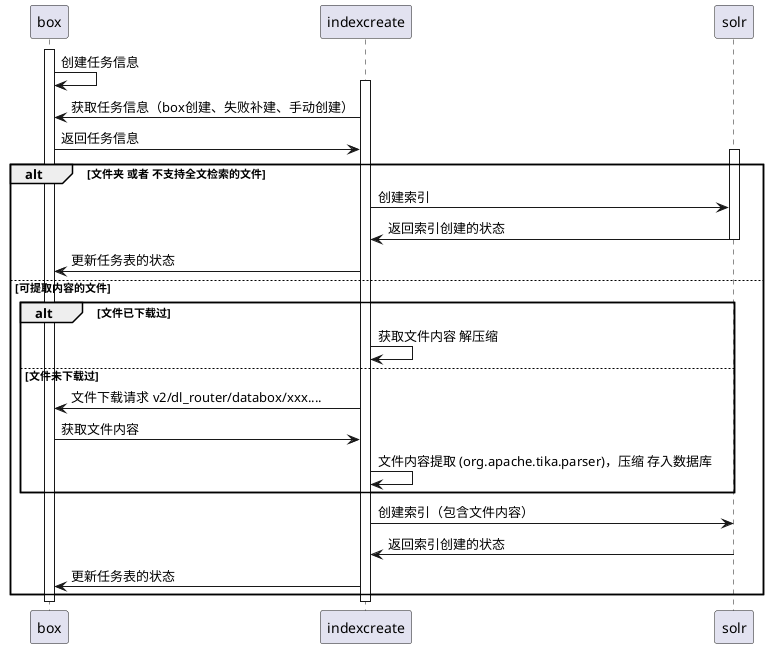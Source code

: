 @startuml
activate box
box->box:创建任务信息
activate indexcreate
indexcreate->box:获取任务信息（box创建、失败补建、手动创建）
box->indexcreate:返回任务信息
alt 文件夹 或者 不支持全文检索的文件
 activate solr
 indexcreate->solr: 创建索引
 solr->indexcreate:返回索引创建的状态
 deactivate solr
 indexcreate->box:更新任务表的状态
else 可提取内容的文件
  alt 文件已下载过
  indexcreate->indexcreate:获取文件内容 解压缩
  else 文件未下载过
  indexcreate->box:文件下载请求 v2/dl_router/databox/xxx....
  box->indexcreate:获取文件内容
  indexcreate->indexcreate:文件内容提取 (org.apache.tika.parser)，压缩 存入数据库
  end
 activate solr
 indexcreate->solr: 创建索引（包含文件内容）
 solr->indexcreate:返回索引创建的状态
 deactivate solr
 indexcreate->box:更新任务表的状态
end
deactivate box
deactivate indexcreate
@enduml